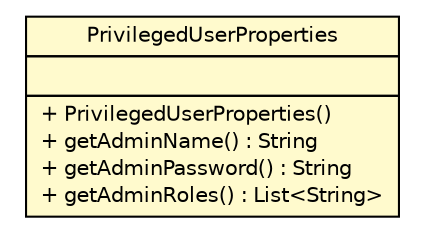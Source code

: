 #!/usr/local/bin/dot
#
# Class diagram 
# Generated by UMLGraph version R5_6-24-gf6e263 (http://www.umlgraph.org/)
#

digraph G {
	edge [fontname="Helvetica",fontsize=10,labelfontname="Helvetica",labelfontsize=10];
	node [fontname="Helvetica",fontsize=10,shape=plaintext];
	nodesep=0.25;
	ranksep=0.5;
	// cn.home1.cloud.config.server.security.PrivilegedUserProperties
	c324 [label=<<table title="cn.home1.cloud.config.server.security.PrivilegedUserProperties" border="0" cellborder="1" cellspacing="0" cellpadding="2" port="p" bgcolor="lemonChiffon" href="./PrivilegedUserProperties.html">
		<tr><td><table border="0" cellspacing="0" cellpadding="1">
<tr><td align="center" balign="center"> PrivilegedUserProperties </td></tr>
		</table></td></tr>
		<tr><td><table border="0" cellspacing="0" cellpadding="1">
<tr><td align="left" balign="left">  </td></tr>
		</table></td></tr>
		<tr><td><table border="0" cellspacing="0" cellpadding="1">
<tr><td align="left" balign="left"> + PrivilegedUserProperties() </td></tr>
<tr><td align="left" balign="left"> + getAdminName() : String </td></tr>
<tr><td align="left" balign="left"> + getAdminPassword() : String </td></tr>
<tr><td align="left" balign="left"> + getAdminRoles() : List&lt;String&gt; </td></tr>
		</table></td></tr>
		</table>>, URL="./PrivilegedUserProperties.html", fontname="Helvetica", fontcolor="black", fontsize=10.0];
}

